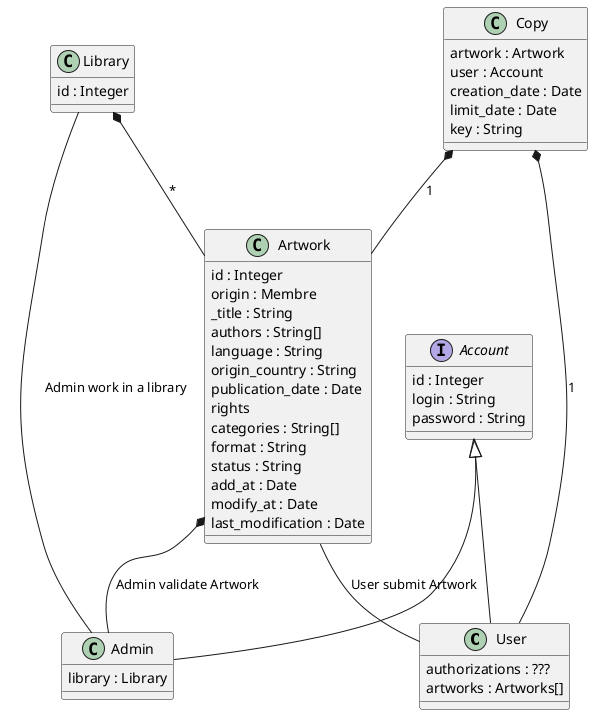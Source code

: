 @startuml Diagramme de Classe
class User {
    authorizations : ???
    artworks : Artworks[]
}

interface Account {
    id : Integer
    login : String
    password : String
}

class Admin {
    library : Library
}

class Library {
    id : Integer
}

class Artwork {
    id : Integer
    origin : Membre
    _title : String
    authors : String[]
    language : String
    origin_country : String
    publication_date : Date
    rights
    categories : String[]
    format : String
    status : String
    add_at : Date
    modify_at : Date
    last_modification : Date
}

class Copy {
    artwork : Artwork
    user : Account
    creation_date : Date
    limit_date : Date
    key : String
}


Artwork -- User : User submit Artwork
Artwork *-- Admin : Admin validate Artwork
Library -- Admin : Admin work in a library
Account <|-- Admin
Account <|-- User
Copy *-- User : 1
Copy *-- Artwork : 1
Library *-- Artwork : *

@enduml


